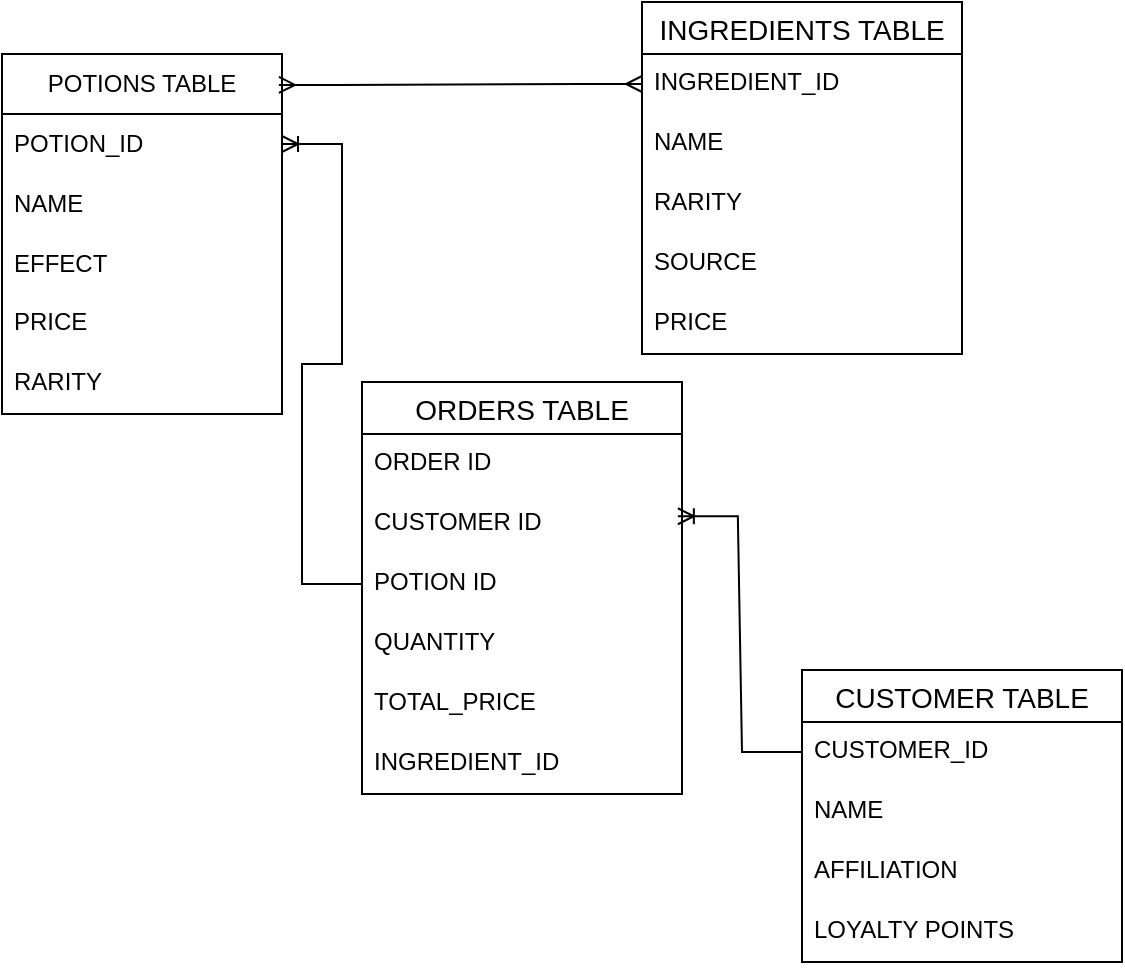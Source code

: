 <mxfile version="24.7.16">
  <diagram name="Page-1" id="zc1V8rl16TY5esAzC_Bb">
    <mxGraphModel dx="770" dy="757" grid="1" gridSize="10" guides="1" tooltips="1" connect="1" arrows="1" fold="1" page="1" pageScale="1" pageWidth="827" pageHeight="1169" math="0" shadow="0">
      <root>
        <mxCell id="0" />
        <mxCell id="1" parent="0" />
        <mxCell id="rWJDPMhwHAH-aAT3xe5J-1" value="POTIONS TABLE" style="swimlane;fontStyle=0;childLayout=stackLayout;horizontal=1;startSize=30;horizontalStack=0;resizeParent=1;resizeParentMax=0;resizeLast=0;collapsible=1;marginBottom=0;whiteSpace=wrap;html=1;" vertex="1" parent="1">
          <mxGeometry x="250" y="276" width="140" height="180" as="geometry">
            <mxRectangle x="344" y="380" width="110" height="30" as="alternateBounds" />
          </mxGeometry>
        </mxCell>
        <mxCell id="rWJDPMhwHAH-aAT3xe5J-2" value="POTION_ID" style="text;strokeColor=none;fillColor=none;align=left;verticalAlign=middle;spacingLeft=4;spacingRight=4;overflow=hidden;points=[[0,0.5],[1,0.5]];portConstraint=eastwest;rotatable=0;whiteSpace=wrap;html=1;" vertex="1" parent="rWJDPMhwHAH-aAT3xe5J-1">
          <mxGeometry y="30" width="140" height="30" as="geometry" />
        </mxCell>
        <mxCell id="rWJDPMhwHAH-aAT3xe5J-3" value="NAME" style="text;strokeColor=none;fillColor=none;align=left;verticalAlign=middle;spacingLeft=4;spacingRight=4;overflow=hidden;points=[[0,0.5],[1,0.5]];portConstraint=eastwest;rotatable=0;whiteSpace=wrap;html=1;" vertex="1" parent="rWJDPMhwHAH-aAT3xe5J-1">
          <mxGeometry y="60" width="140" height="30" as="geometry" />
        </mxCell>
        <mxCell id="rWJDPMhwHAH-aAT3xe5J-4" value="EFFECT" style="text;strokeColor=none;fillColor=none;align=left;verticalAlign=middle;spacingLeft=4;spacingRight=4;overflow=hidden;points=[[0,0.5],[1,0.5]];portConstraint=eastwest;rotatable=0;whiteSpace=wrap;html=1;" vertex="1" parent="rWJDPMhwHAH-aAT3xe5J-1">
          <mxGeometry y="90" width="140" height="30" as="geometry" />
        </mxCell>
        <mxCell id="rWJDPMhwHAH-aAT3xe5J-15" value="PRICE" style="text;strokeColor=none;fillColor=none;spacingLeft=4;spacingRight=4;overflow=hidden;rotatable=0;points=[[0,0.5],[1,0.5]];portConstraint=eastwest;fontSize=12;whiteSpace=wrap;html=1;" vertex="1" parent="rWJDPMhwHAH-aAT3xe5J-1">
          <mxGeometry y="120" width="140" height="30" as="geometry" />
        </mxCell>
        <mxCell id="rWJDPMhwHAH-aAT3xe5J-16" value="RARITY" style="text;strokeColor=none;fillColor=none;spacingLeft=4;spacingRight=4;overflow=hidden;rotatable=0;points=[[0,0.5],[1,0.5]];portConstraint=eastwest;fontSize=12;whiteSpace=wrap;html=1;" vertex="1" parent="rWJDPMhwHAH-aAT3xe5J-1">
          <mxGeometry y="150" width="140" height="30" as="geometry" />
        </mxCell>
        <mxCell id="rWJDPMhwHAH-aAT3xe5J-17" value="INGREDIENTS TABLE" style="swimlane;fontStyle=0;childLayout=stackLayout;horizontal=1;startSize=26;horizontalStack=0;resizeParent=1;resizeParentMax=0;resizeLast=0;collapsible=1;marginBottom=0;align=center;fontSize=14;" vertex="1" parent="1">
          <mxGeometry x="570" y="250" width="160" height="176" as="geometry" />
        </mxCell>
        <mxCell id="rWJDPMhwHAH-aAT3xe5J-18" value="INGREDIENT_ID" style="text;strokeColor=none;fillColor=none;spacingLeft=4;spacingRight=4;overflow=hidden;rotatable=0;points=[[0,0.5],[1,0.5]];portConstraint=eastwest;fontSize=12;whiteSpace=wrap;html=1;" vertex="1" parent="rWJDPMhwHAH-aAT3xe5J-17">
          <mxGeometry y="26" width="160" height="30" as="geometry" />
        </mxCell>
        <mxCell id="rWJDPMhwHAH-aAT3xe5J-19" value="NAME" style="text;strokeColor=none;fillColor=none;spacingLeft=4;spacingRight=4;overflow=hidden;rotatable=0;points=[[0,0.5],[1,0.5]];portConstraint=eastwest;fontSize=12;whiteSpace=wrap;html=1;" vertex="1" parent="rWJDPMhwHAH-aAT3xe5J-17">
          <mxGeometry y="56" width="160" height="30" as="geometry" />
        </mxCell>
        <mxCell id="rWJDPMhwHAH-aAT3xe5J-20" value="RARITY" style="text;strokeColor=none;fillColor=none;spacingLeft=4;spacingRight=4;overflow=hidden;rotatable=0;points=[[0,0.5],[1,0.5]];portConstraint=eastwest;fontSize=12;whiteSpace=wrap;html=1;" vertex="1" parent="rWJDPMhwHAH-aAT3xe5J-17">
          <mxGeometry y="86" width="160" height="30" as="geometry" />
        </mxCell>
        <mxCell id="rWJDPMhwHAH-aAT3xe5J-21" value="SOURCE" style="text;strokeColor=none;fillColor=none;spacingLeft=4;spacingRight=4;overflow=hidden;rotatable=0;points=[[0,0.5],[1,0.5]];portConstraint=eastwest;fontSize=12;whiteSpace=wrap;html=1;" vertex="1" parent="rWJDPMhwHAH-aAT3xe5J-17">
          <mxGeometry y="116" width="160" height="30" as="geometry" />
        </mxCell>
        <mxCell id="rWJDPMhwHAH-aAT3xe5J-22" value="PRICE" style="text;strokeColor=none;fillColor=none;spacingLeft=4;spacingRight=4;overflow=hidden;rotatable=0;points=[[0,0.5],[1,0.5]];portConstraint=eastwest;fontSize=12;whiteSpace=wrap;html=1;" vertex="1" parent="rWJDPMhwHAH-aAT3xe5J-17">
          <mxGeometry y="146" width="160" height="30" as="geometry" />
        </mxCell>
        <mxCell id="rWJDPMhwHAH-aAT3xe5J-23" value="CUSTOMER TABLE" style="swimlane;fontStyle=0;childLayout=stackLayout;horizontal=1;startSize=26;horizontalStack=0;resizeParent=1;resizeParentMax=0;resizeLast=0;collapsible=1;marginBottom=0;align=center;fontSize=14;" vertex="1" parent="1">
          <mxGeometry x="650" y="584" width="160" height="146" as="geometry" />
        </mxCell>
        <mxCell id="rWJDPMhwHAH-aAT3xe5J-24" value="CUSTOMER_ID" style="text;strokeColor=none;fillColor=none;spacingLeft=4;spacingRight=4;overflow=hidden;rotatable=0;points=[[0,0.5],[1,0.5]];portConstraint=eastwest;fontSize=12;whiteSpace=wrap;html=1;" vertex="1" parent="rWJDPMhwHAH-aAT3xe5J-23">
          <mxGeometry y="26" width="160" height="30" as="geometry" />
        </mxCell>
        <mxCell id="rWJDPMhwHAH-aAT3xe5J-25" value="NAME" style="text;strokeColor=none;fillColor=none;spacingLeft=4;spacingRight=4;overflow=hidden;rotatable=0;points=[[0,0.5],[1,0.5]];portConstraint=eastwest;fontSize=12;whiteSpace=wrap;html=1;" vertex="1" parent="rWJDPMhwHAH-aAT3xe5J-23">
          <mxGeometry y="56" width="160" height="30" as="geometry" />
        </mxCell>
        <mxCell id="rWJDPMhwHAH-aAT3xe5J-26" value="AFFILIATION" style="text;strokeColor=none;fillColor=none;spacingLeft=4;spacingRight=4;overflow=hidden;rotatable=0;points=[[0,0.5],[1,0.5]];portConstraint=eastwest;fontSize=12;whiteSpace=wrap;html=1;" vertex="1" parent="rWJDPMhwHAH-aAT3xe5J-23">
          <mxGeometry y="86" width="160" height="30" as="geometry" />
        </mxCell>
        <mxCell id="rWJDPMhwHAH-aAT3xe5J-27" value="LOYALTY POINTS" style="text;strokeColor=none;fillColor=none;spacingLeft=4;spacingRight=4;overflow=hidden;rotatable=0;points=[[0,0.5],[1,0.5]];portConstraint=eastwest;fontSize=12;whiteSpace=wrap;html=1;" vertex="1" parent="rWJDPMhwHAH-aAT3xe5J-23">
          <mxGeometry y="116" width="160" height="30" as="geometry" />
        </mxCell>
        <mxCell id="rWJDPMhwHAH-aAT3xe5J-28" value="ORDERS TABLE" style="swimlane;fontStyle=0;childLayout=stackLayout;horizontal=1;startSize=26;horizontalStack=0;resizeParent=1;resizeParentMax=0;resizeLast=0;collapsible=1;marginBottom=0;align=center;fontSize=14;" vertex="1" parent="1">
          <mxGeometry x="430" y="440" width="160" height="206" as="geometry" />
        </mxCell>
        <mxCell id="rWJDPMhwHAH-aAT3xe5J-29" value="ORDER ID" style="text;strokeColor=none;fillColor=none;spacingLeft=4;spacingRight=4;overflow=hidden;rotatable=0;points=[[0,0.5],[1,0.5]];portConstraint=eastwest;fontSize=12;whiteSpace=wrap;html=1;" vertex="1" parent="rWJDPMhwHAH-aAT3xe5J-28">
          <mxGeometry y="26" width="160" height="30" as="geometry" />
        </mxCell>
        <mxCell id="rWJDPMhwHAH-aAT3xe5J-30" value="CUSTOMER ID" style="text;strokeColor=none;fillColor=none;spacingLeft=4;spacingRight=4;overflow=hidden;rotatable=0;points=[[0,0.5],[1,0.5]];portConstraint=eastwest;fontSize=12;whiteSpace=wrap;html=1;" vertex="1" parent="rWJDPMhwHAH-aAT3xe5J-28">
          <mxGeometry y="56" width="160" height="30" as="geometry" />
        </mxCell>
        <mxCell id="rWJDPMhwHAH-aAT3xe5J-31" value="POTION ID" style="text;strokeColor=none;fillColor=none;spacingLeft=4;spacingRight=4;overflow=hidden;rotatable=0;points=[[0,0.5],[1,0.5]];portConstraint=eastwest;fontSize=12;whiteSpace=wrap;html=1;" vertex="1" parent="rWJDPMhwHAH-aAT3xe5J-28">
          <mxGeometry y="86" width="160" height="30" as="geometry" />
        </mxCell>
        <mxCell id="rWJDPMhwHAH-aAT3xe5J-32" value="QUANTITY" style="text;strokeColor=none;fillColor=none;spacingLeft=4;spacingRight=4;overflow=hidden;rotatable=0;points=[[0,0.5],[1,0.5]];portConstraint=eastwest;fontSize=12;whiteSpace=wrap;html=1;" vertex="1" parent="rWJDPMhwHAH-aAT3xe5J-28">
          <mxGeometry y="116" width="160" height="30" as="geometry" />
        </mxCell>
        <mxCell id="rWJDPMhwHAH-aAT3xe5J-33" value="TOTAL_PRICE" style="text;strokeColor=none;fillColor=none;spacingLeft=4;spacingRight=4;overflow=hidden;rotatable=0;points=[[0,0.5],[1,0.5]];portConstraint=eastwest;fontSize=12;whiteSpace=wrap;html=1;" vertex="1" parent="rWJDPMhwHAH-aAT3xe5J-28">
          <mxGeometry y="146" width="160" height="30" as="geometry" />
        </mxCell>
        <mxCell id="rWJDPMhwHAH-aAT3xe5J-38" value="INGREDIENT_ID" style="text;strokeColor=none;fillColor=none;spacingLeft=4;spacingRight=4;overflow=hidden;rotatable=0;points=[[0,0.5],[1,0.5]];portConstraint=eastwest;fontSize=12;whiteSpace=wrap;html=1;" vertex="1" parent="rWJDPMhwHAH-aAT3xe5J-28">
          <mxGeometry y="176" width="160" height="30" as="geometry" />
        </mxCell>
        <mxCell id="rWJDPMhwHAH-aAT3xe5J-35" value="" style="edgeStyle=entityRelationEdgeStyle;fontSize=12;html=1;endArrow=ERoneToMany;rounded=0;entryX=0.987;entryY=0.371;entryDx=0;entryDy=0;exitX=0;exitY=0.5;exitDx=0;exitDy=0;entryPerimeter=0;" edge="1" parent="1" source="rWJDPMhwHAH-aAT3xe5J-24" target="rWJDPMhwHAH-aAT3xe5J-30">
          <mxGeometry width="100" height="100" relative="1" as="geometry">
            <mxPoint x="484" y="740" as="sourcePoint" />
            <mxPoint x="620" y="640" as="targetPoint" />
          </mxGeometry>
        </mxCell>
        <mxCell id="rWJDPMhwHAH-aAT3xe5J-36" value="" style="edgeStyle=entityRelationEdgeStyle;fontSize=12;html=1;endArrow=ERoneToMany;rounded=0;entryX=1;entryY=0.5;entryDx=0;entryDy=0;" edge="1" parent="1" source="rWJDPMhwHAH-aAT3xe5J-31" target="rWJDPMhwHAH-aAT3xe5J-2">
          <mxGeometry width="100" height="100" relative="1" as="geometry">
            <mxPoint x="510" y="640" as="sourcePoint" />
            <mxPoint x="610" y="540" as="targetPoint" />
          </mxGeometry>
        </mxCell>
        <mxCell id="rWJDPMhwHAH-aAT3xe5J-37" value="" style="edgeStyle=entityRelationEdgeStyle;fontSize=12;html=1;endArrow=ERmany;startArrow=ERmany;rounded=0;exitX=0.989;exitY=0.086;exitDx=0;exitDy=0;exitPerimeter=0;" edge="1" parent="1" source="rWJDPMhwHAH-aAT3xe5J-1" target="rWJDPMhwHAH-aAT3xe5J-18">
          <mxGeometry width="100" height="100" relative="1" as="geometry">
            <mxPoint x="450" y="510" as="sourcePoint" />
            <mxPoint x="550" y="410" as="targetPoint" />
          </mxGeometry>
        </mxCell>
      </root>
    </mxGraphModel>
  </diagram>
</mxfile>
